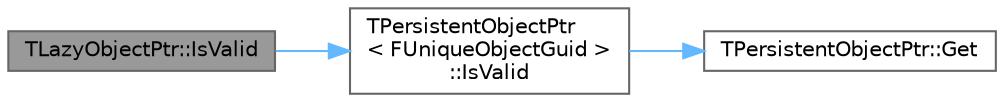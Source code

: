 digraph "TLazyObjectPtr::IsValid"
{
 // INTERACTIVE_SVG=YES
 // LATEX_PDF_SIZE
  bgcolor="transparent";
  edge [fontname=Helvetica,fontsize=10,labelfontname=Helvetica,labelfontsize=10];
  node [fontname=Helvetica,fontsize=10,shape=box,height=0.2,width=0.4];
  rankdir="LR";
  Node1 [id="Node000001",label="TLazyObjectPtr::IsValid",height=0.2,width=0.4,color="gray40", fillcolor="grey60", style="filled", fontcolor="black",tooltip="Test if this points to a live UObject."];
  Node1 -> Node2 [id="edge1_Node000001_Node000002",color="steelblue1",style="solid",tooltip=" "];
  Node2 [id="Node000002",label="TPersistentObjectPtr\l\< FUniqueObjectGuid \>\l::IsValid",height=0.2,width=0.4,color="grey40", fillcolor="white", style="filled",URL="$d5/dce/structTPersistentObjectPtr.html#a49afb0f728beca50c8e80c3a9d62d6a6",tooltip=" "];
  Node2 -> Node3 [id="edge2_Node000002_Node000003",color="steelblue1",style="solid",tooltip=" "];
  Node3 [id="Node000003",label="TPersistentObjectPtr::Get",height=0.2,width=0.4,color="grey40", fillcolor="white", style="filled",URL="$d5/dce/structTPersistentObjectPtr.html#aef3fc647518b35f9553fde5f9de654fb",tooltip="Dereference the pointer, which may cause it to become valid again."];
}
